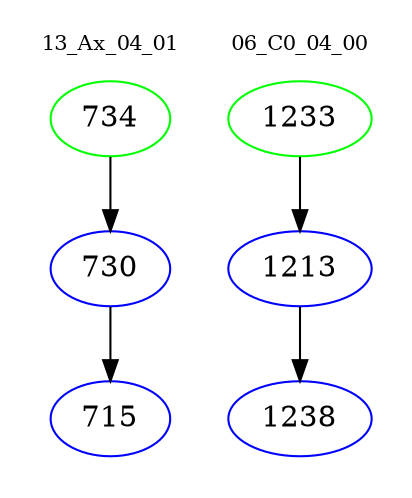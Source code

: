 digraph{
subgraph cluster_0 {
color = white
label = "13_Ax_04_01";
fontsize=10;
T0_734 [label="734", color="green"]
T0_734 -> T0_730 [color="black"]
T0_730 [label="730", color="blue"]
T0_730 -> T0_715 [color="black"]
T0_715 [label="715", color="blue"]
}
subgraph cluster_1 {
color = white
label = "06_C0_04_00";
fontsize=10;
T1_1233 [label="1233", color="green"]
T1_1233 -> T1_1213 [color="black"]
T1_1213 [label="1213", color="blue"]
T1_1213 -> T1_1238 [color="black"]
T1_1238 [label="1238", color="blue"]
}
}
